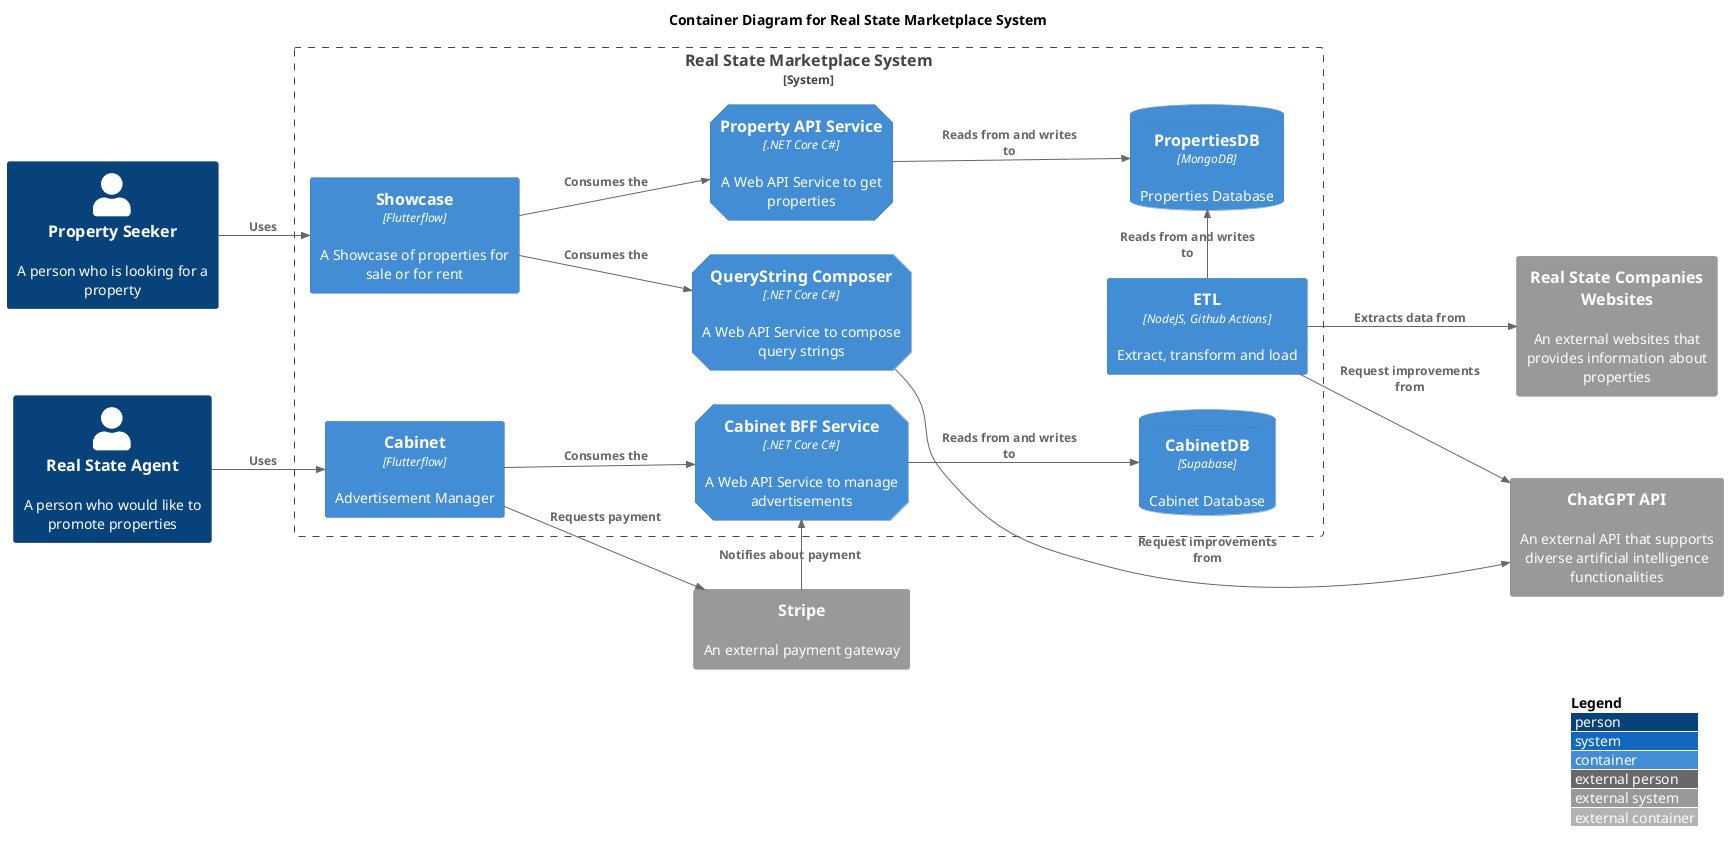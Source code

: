 @startuml 02-ContainerDiagram
!include <C4/C4_Container>

/' Level 2: Container diagram
   A container is something like a server-side web application, single-page application, desktop application, 
   mobile app, database schema, file system, etc. 
   Essentially, a container is a separately runnable/deployable unit (e.g. a separate process space) 
   that executes code or stores data.
'/

title "Container Diagram for Real State Marketplace System"

AddElementTag("microService", $shape=EightSidedShape(), $legendText="micro service\'")
AddElementTag("storage", $shape=RoundedBoxShape())

LAYOUT_LEFT_RIGHT()

Person(seeker, "Property Seeker", "A person who is looking for a property")
Person(agent, "Real State Agent", "A person who would like to promote properties")

System_Boundary(realState, "Real State Marketplace System", "A system that allows property seekers to find properties for sale or rent") {
    Container(showcase, "Showcase", "Flutterflow", "A Showcase of properties for sale or for rent")
    Container(cabinet, "Cabinet", "Flutterflow", "Advertisement Manager")
    Container(showcaseBff, "Property API Service", ".NET Core C#", "A Web API Service to get properties", $tags = "microService")
    ContainerDb(propertiesDB, "PropertiesDB", "MongoDB", "Properties Database", $tags = "storage")
    Container(composer, "QueryString Composer", ".NET Core C#", "A Web API Service to compose query strings", $tags = "microService")
    Container(cabinetBff, "Cabinet BFF Service", ".NET Core C#", "A Web API Service to manage advertisements", $tags = "microService")
    ContainerDb(cabinetDB, "CabinetDB", "Supabase", "Cabinet Database", $tags = "storage")
    Container(etl, "ETL", "NodeJS, Github Actions", "Extract, transform and load")
}

System_Ext(chatGpt, "ChatGPT API", "An external API that supports diverse artificial intelligence functionalities")
System_Ext(websites, "Real State Companies Websites", "An external websites that provides information about properties")
System_Ext(stripe, "Stripe", "An external payment gateway")

Rel(seeker, showcase, "Uses")
Rel(showcase, showcaseBff, "Consumes the")
Rel(showcase, composer, "Consumes the")
Rel(composer, chatGpt, "Request improvements from")
Rel(showcaseBff, propertiesDB, "Reads from and writes to")

Rel(agent, cabinet, "Uses")
Rel(cabinet, stripe, "Requests payment")
Rel(stripe, cabinetBff, "Notifies about payment")
Rel(cabinet, cabinetBff, "Consumes the")
Rel(cabinetBff, cabinetDB, "Reads from and writes to")

Rel(etl, websites, "Extracts data from")
Rel(etl, chatGpt, "Request improvements from")
Rel_R(etl, propertiesDB, "Reads from and writes to")

LAYOUT_WITH_LEGEND()

@enduml
